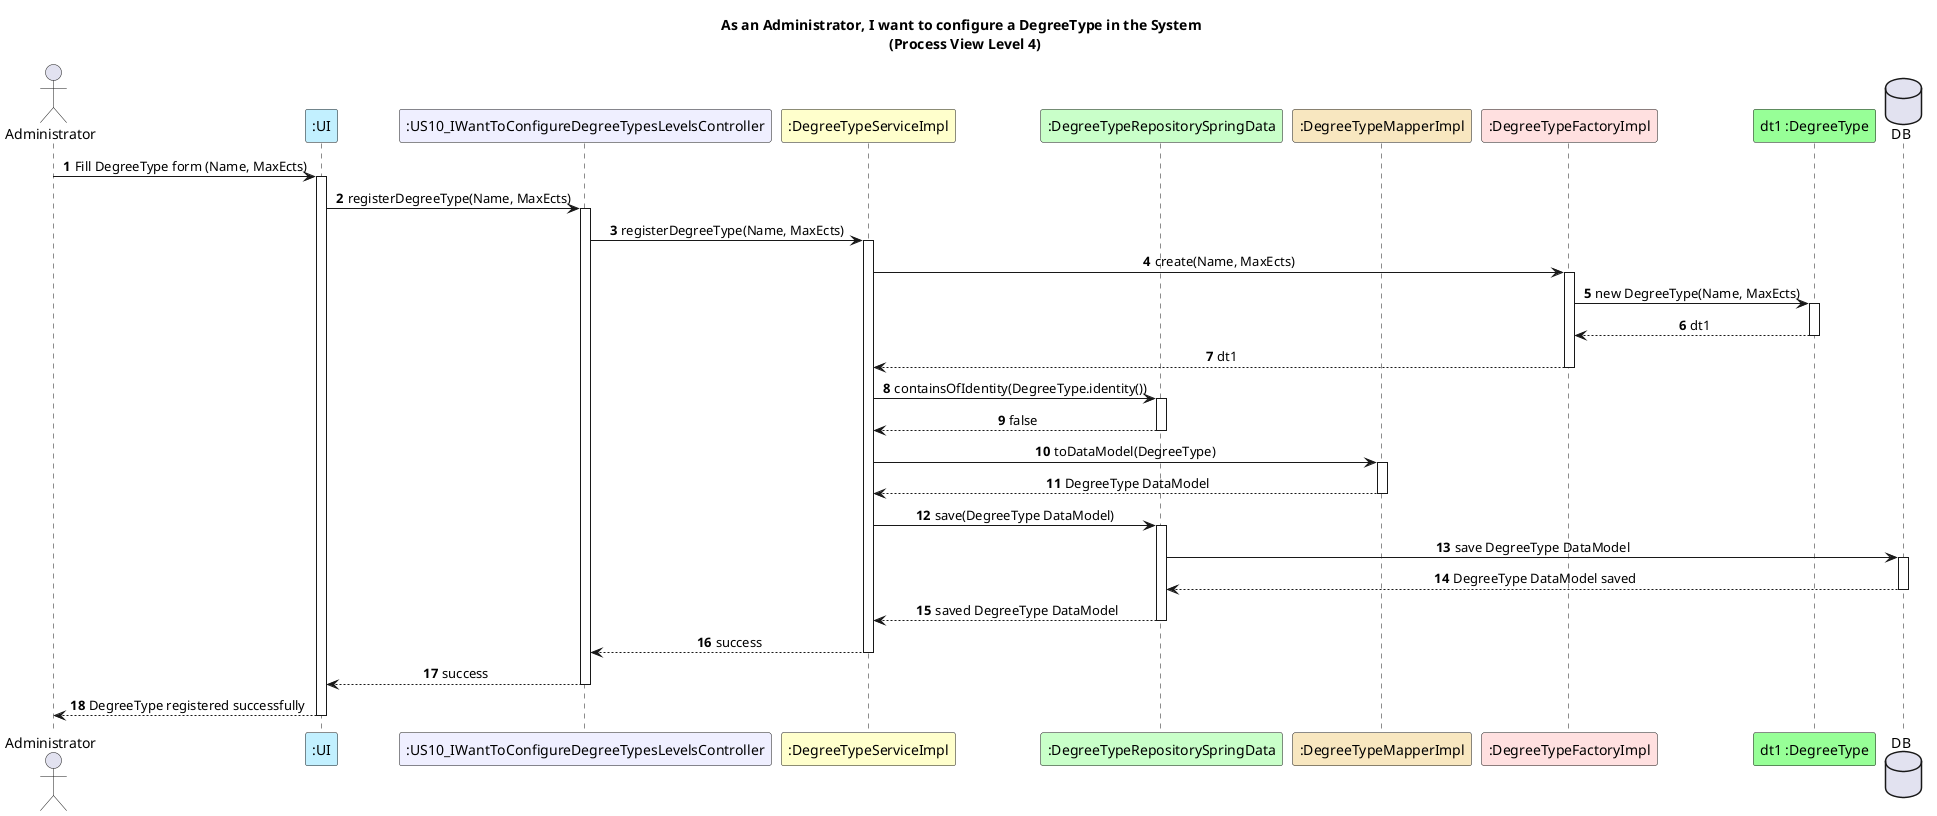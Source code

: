 @startuml

autonumber
title As an Administrator, I want to configure a DegreeType in the System \n (Process View Level 4)

skinparam sequenceMessageAlign center

actor Administrator
participant ":UI" as UI #application
participant ":US10_IWantToConfigureDegreeTypesLevelsController" as Controller #motivation
participant ":DegreeTypeServiceImpl" as Service #business
participant ":DegreeTypeRepositorySpringData" as Repo #technology
participant ":DegreeTypeMapperImpl" as Mapper #strategy
participant ":DegreeTypeFactoryImpl" as Factory #implementation
participant "dt1 :DegreeType" as DomainEntity #physical
database DB

Administrator -> UI : Fill DegreeType form (Name, MaxEcts)
activate UI
UI -> Controller : registerDegreeType(Name, MaxEcts)
activate Controller

Controller -> Service : registerDegreeType(Name, MaxEcts)
activate Service

Service -> Factory : create(Name, MaxEcts)
activate Factory

Factory -> DomainEntity : new DegreeType(Name, MaxEcts)
activate DomainEntity
DomainEntity --> Factory : dt1
deactivate DomainEntity

Factory --> Service : dt1
deactivate Factory

Service -> Repo : containsOfIdentity(DegreeType.identity())
activate Repo
Repo --> Service : false
deactivate Repo

Service -> Mapper : toDataModel(DegreeType)
activate Mapper
Mapper --> Service : DegreeType DataModel
deactivate Mapper

Service -> Repo : save(DegreeType DataModel)
activate Repo

Repo -> DB : save DegreeType DataModel
activate DB
DB --> Repo : DegreeType DataModel saved
deactivate DB

Repo --> Service : saved DegreeType DataModel
deactivate Repo

Service --> Controller : success
deactivate Service

Controller --> UI : success
deactivate Controller

UI --> Administrator : DegreeType registered successfully
deactivate UI

@enduml